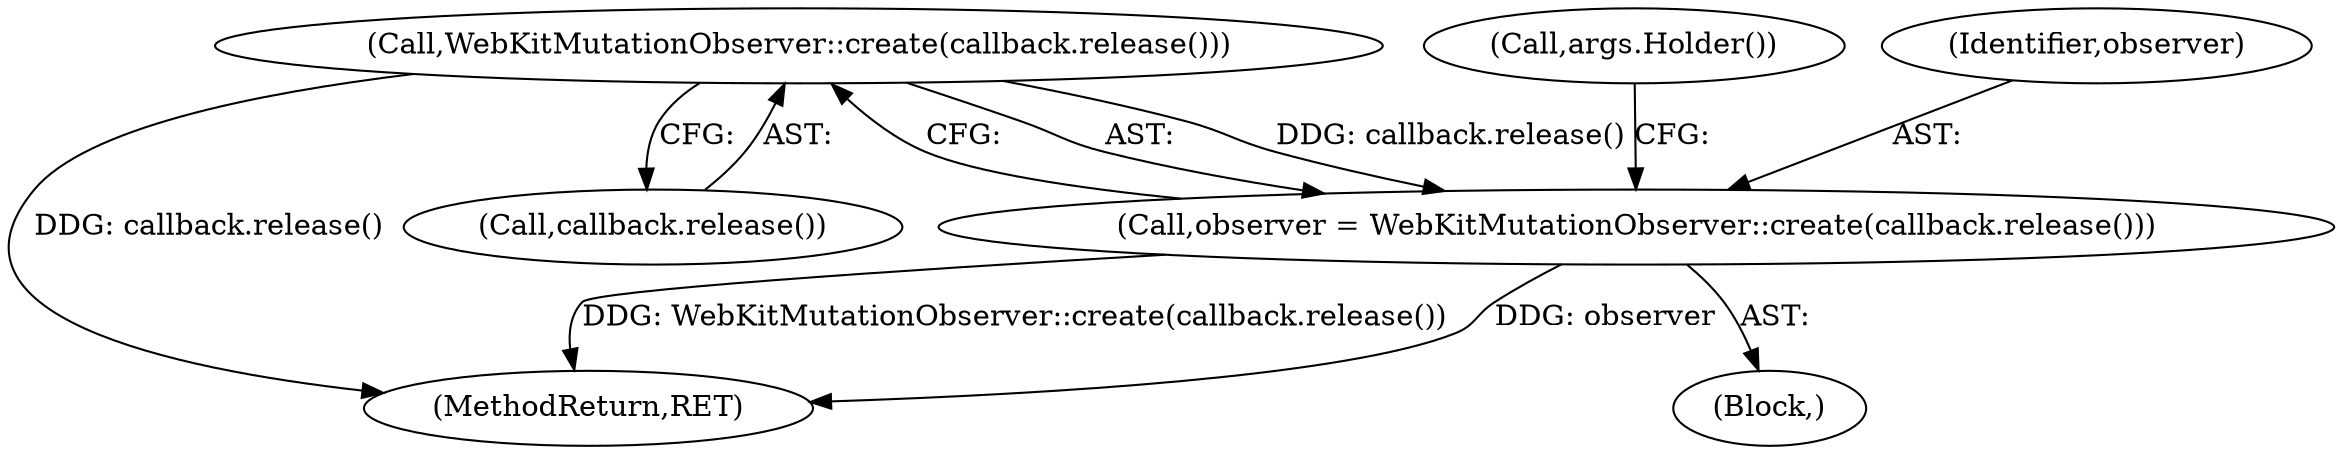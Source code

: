 digraph "0_Chrome_e9372a1bfd3588a80fcf49aa07321f0971dd6091_65@API" {
"1000161" [label="(Call,WebKitMutationObserver::create(callback.release()))"];
"1000159" [label="(Call,observer = WebKitMutationObserver::create(callback.release()))"];
"1000170" [label="(MethodReturn,RET)"];
"1000159" [label="(Call,observer = WebKitMutationObserver::create(callback.release()))"];
"1000162" [label="(Call,callback.release())"];
"1000161" [label="(Call,WebKitMutationObserver::create(callback.release()))"];
"1000164" [label="(Call,args.Holder())"];
"1000102" [label="(Block,)"];
"1000160" [label="(Identifier,observer)"];
"1000161" -> "1000159"  [label="AST: "];
"1000161" -> "1000162"  [label="CFG: "];
"1000162" -> "1000161"  [label="AST: "];
"1000159" -> "1000161"  [label="CFG: "];
"1000161" -> "1000170"  [label="DDG: callback.release()"];
"1000161" -> "1000159"  [label="DDG: callback.release()"];
"1000159" -> "1000102"  [label="AST: "];
"1000160" -> "1000159"  [label="AST: "];
"1000164" -> "1000159"  [label="CFG: "];
"1000159" -> "1000170"  [label="DDG: observer"];
"1000159" -> "1000170"  [label="DDG: WebKitMutationObserver::create(callback.release())"];
}
